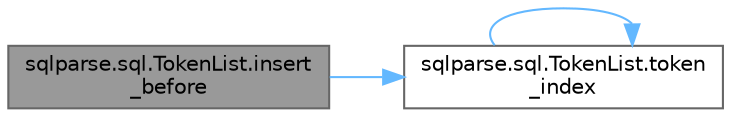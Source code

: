 digraph "sqlparse.sql.TokenList.insert_before"
{
 // LATEX_PDF_SIZE
  bgcolor="transparent";
  edge [fontname=Helvetica,fontsize=10,labelfontname=Helvetica,labelfontsize=10];
  node [fontname=Helvetica,fontsize=10,shape=box,height=0.2,width=0.4];
  rankdir="LR";
  Node1 [id="Node000001",label="sqlparse.sql.TokenList.insert\l_before",height=0.2,width=0.4,color="gray40", fillcolor="grey60", style="filled", fontcolor="black",tooltip=" "];
  Node1 -> Node2 [id="edge1_Node000001_Node000002",color="steelblue1",style="solid",tooltip=" "];
  Node2 [id="Node000002",label="sqlparse.sql.TokenList.token\l_index",height=0.2,width=0.4,color="grey40", fillcolor="white", style="filled",URL="$classsqlparse_1_1sql_1_1_token_list.html#a876f22e209009d9f0a4413ed4496d80e",tooltip=" "];
  Node2 -> Node2 [id="edge2_Node000002_Node000002",color="steelblue1",style="solid",tooltip=" "];
}
